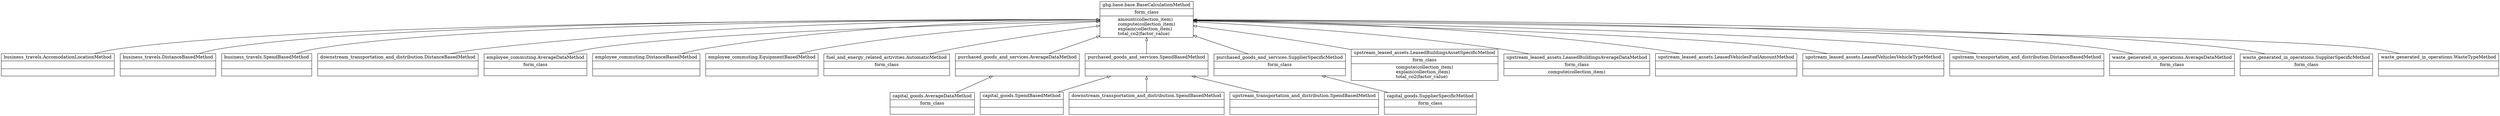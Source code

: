 digraph "classes" {
rankdir=BT
charset="utf-8"
"ghg.base.base.BaseCalculationMethod" [color="black", fontcolor="black", label=<{ghg.base.base.BaseCalculationMethod|form_class<br ALIGN="LEFT"/>|amount(collection_item)<br ALIGN="LEFT"/>compute(collection_item)<br ALIGN="LEFT"/>explain(collection_item)<br ALIGN="LEFT"/>total_co2(factor_value)<br ALIGN="LEFT"/>}>, shape="record", style="solid"];
"business_travels.AccomodationLocationMethod" [color="black", fontcolor="black", label=<{business_travels.AccomodationLocationMethod|<br ALIGN="LEFT"/>|}>, shape="record", style="solid"];
"business_travels.DistanceBasedMethod" [color="black", fontcolor="black", label=<{business_travels.DistanceBasedMethod|<br ALIGN="LEFT"/>|}>, shape="record", style="solid"];
"business_travels.SpendBasedMethod" [color="black", fontcolor="black", label=<{business_travels.SpendBasedMethod|<br ALIGN="LEFT"/>|}>, shape="record", style="solid"];
"capital_goods.AverageDataMethod" [color="black", fontcolor="black", label=<{capital_goods.AverageDataMethod|form_class<br ALIGN="LEFT"/>|}>, shape="record", style="solid"];
"capital_goods.SpendBasedMethod" [color="black", fontcolor="black", label=<{capital_goods.SpendBasedMethod|<br ALIGN="LEFT"/>|}>, shape="record", style="solid"];
"capital_goods.SupplierSpecificMethod" [color="black", fontcolor="black", label=<{capital_goods.SupplierSpecificMethod|form_class<br ALIGN="LEFT"/>|}>, shape="record", style="solid"];
"downstream_transportation_and_distribution.DistanceBasedMethod" [color="black", fontcolor="black", label=<{downstream_transportation_and_distribution.DistanceBasedMethod|<br ALIGN="LEFT"/>|}>, shape="record", style="solid"];
"downstream_transportation_and_distribution.SpendBasedMethod" [color="black", fontcolor="black", label=<{downstream_transportation_and_distribution.SpendBasedMethod|<br ALIGN="LEFT"/>|}>, shape="record", style="solid"];
"employee_commuting.AverageDataMethod" [color="black", fontcolor="black", label=<{employee_commuting.AverageDataMethod|form_class<br ALIGN="LEFT"/>|}>, shape="record", style="solid"];
"employee_commuting.DistanceBasedMethod" [color="black", fontcolor="black", label=<{employee_commuting.DistanceBasedMethod|<br ALIGN="LEFT"/>|}>, shape="record", style="solid"];
"employee_commuting.EquipmentBasedMethod" [color="black", fontcolor="black", label=<{employee_commuting.EquipmentBasedMethod|<br ALIGN="LEFT"/>|}>, shape="record", style="solid"];
"fuel_and_energy_related_activities.AutomaticMethod" [color="black", fontcolor="black", label=<{fuel_and_energy_related_activities.AutomaticMethod|form_class<br ALIGN="LEFT"/>|}>, shape="record", style="solid"];
"purchased_goods_and_services.AverageDataMethod" [color="black", fontcolor="black", label=<{purchased_goods_and_services.AverageDataMethod|<br ALIGN="LEFT"/>|}>, shape="record", style="solid"];
"purchased_goods_and_services.SpendBasedMethod" [color="black", fontcolor="black", label=<{purchased_goods_and_services.SpendBasedMethod|<br ALIGN="LEFT"/>|}>, shape="record", style="solid"];
"purchased_goods_and_services.SupplierSpecificMethod" [color="black", fontcolor="black", label=<{purchased_goods_and_services.SupplierSpecificMethod|form_class<br ALIGN="LEFT"/>|}>, shape="record", style="solid"];
"upstream_leased_assets.LeasedBuildingsAssetSpecificMethod" [color="black", fontcolor="black", label=<{upstream_leased_assets.LeasedBuildingsAssetSpecificMethod|form_class<br ALIGN="LEFT"/>|compute(collection_item)<br ALIGN="LEFT"/>explain(collection_item)<br ALIGN="LEFT"/>total_co2(factor_value)<br ALIGN="LEFT"/>}>, shape="record", style="solid"];
"upstream_leased_assets.LeasedBuildingsAverageDataMethod" [color="black", fontcolor="black", label=<{upstream_leased_assets.LeasedBuildingsAverageDataMethod|form_class<br ALIGN="LEFT"/>|compute(collection_item)<br ALIGN="LEFT"/>}>, shape="record", style="solid"];
"upstream_leased_assets.LeasedVehiclesFuelAmountMethod" [color="black", fontcolor="black", label=<{upstream_leased_assets.LeasedVehiclesFuelAmountMethod|<br ALIGN="LEFT"/>|}>, shape="record", style="solid"];
"upstream_leased_assets.LeasedVehiclesVehicleTypeMethod" [color="black", fontcolor="black", label=<{upstream_leased_assets.LeasedVehiclesVehicleTypeMethod|<br ALIGN="LEFT"/>|}>, shape="record", style="solid"];
"upstream_transportation_and_distribution.DistanceBasedMethod" [color="black", fontcolor="black", label=<{upstream_transportation_and_distribution.DistanceBasedMethod|<br ALIGN="LEFT"/>|}>, shape="record", style="solid"];
"upstream_transportation_and_distribution.SpendBasedMethod" [color="black", fontcolor="black", label=<{upstream_transportation_and_distribution.SpendBasedMethod|<br ALIGN="LEFT"/>|}>, shape="record", style="solid"];
"waste_generated_in_operations.AverageDataMethod" [color="black", fontcolor="black", label=<{waste_generated_in_operations.AverageDataMethod|form_class<br ALIGN="LEFT"/>|}>, shape="record", style="solid"];
"waste_generated_in_operations.SupplierSpecificMethod" [color="black", fontcolor="black", label=<{waste_generated_in_operations.SupplierSpecificMethod|form_class<br ALIGN="LEFT"/>|}>, shape="record", style="solid"];
"waste_generated_in_operations.WasteTypeMethod" [color="black", fontcolor="black", label=<{waste_generated_in_operations.WasteTypeMethod|<br ALIGN="LEFT"/>|}>, shape="record", style="solid"];
"business_travels.AccomodationLocationMethod" -> "ghg.base.base.BaseCalculationMethod" [arrowhead="empty", arrowtail="none"];
"business_travels.DistanceBasedMethod" -> "ghg.base.base.BaseCalculationMethod" [arrowhead="empty", arrowtail="none"];
"business_travels.SpendBasedMethod" -> "ghg.base.base.BaseCalculationMethod" [arrowhead="empty", arrowtail="none"];
"capital_goods.AverageDataMethod" -> "purchased_goods_and_services.AverageDataMethod" [arrowhead="empty", arrowtail="none"];
"capital_goods.SpendBasedMethod" -> "purchased_goods_and_services.SpendBasedMethod" [arrowhead="empty", arrowtail="none"];
"capital_goods.SupplierSpecificMethod" -> "purchased_goods_and_services.SupplierSpecificMethod" [arrowhead="empty", arrowtail="none"];
"downstream_transportation_and_distribution.DistanceBasedMethod" -> "ghg.base.base.BaseCalculationMethod" [arrowhead="empty", arrowtail="none"];
"downstream_transportation_and_distribution.SpendBasedMethod" -> "purchased_goods_and_services.SpendBasedMethod" [arrowhead="empty", arrowtail="none"];
"employee_commuting.AverageDataMethod" -> "ghg.base.base.BaseCalculationMethod" [arrowhead="empty", arrowtail="none"];
"employee_commuting.DistanceBasedMethod" -> "ghg.base.base.BaseCalculationMethod" [arrowhead="empty", arrowtail="none"];
"employee_commuting.EquipmentBasedMethod" -> "ghg.base.base.BaseCalculationMethod" [arrowhead="empty", arrowtail="none"];
"fuel_and_energy_related_activities.AutomaticMethod" -> "ghg.base.base.BaseCalculationMethod" [arrowhead="empty", arrowtail="none"];
"purchased_goods_and_services.AverageDataMethod" -> "ghg.base.base.BaseCalculationMethod" [arrowhead="empty", arrowtail="none"];
"purchased_goods_and_services.SpendBasedMethod" -> "ghg.base.base.BaseCalculationMethod" [arrowhead="empty", arrowtail="none"];
"purchased_goods_and_services.SupplierSpecificMethod" -> "ghg.base.base.BaseCalculationMethod" [arrowhead="empty", arrowtail="none"];
"upstream_leased_assets.LeasedBuildingsAssetSpecificMethod" -> "ghg.base.base.BaseCalculationMethod" [arrowhead="empty", arrowtail="none"];
"upstream_leased_assets.LeasedBuildingsAverageDataMethod" -> "ghg.base.base.BaseCalculationMethod" [arrowhead="empty", arrowtail="none"];
"upstream_leased_assets.LeasedVehiclesFuelAmountMethod" -> "ghg.base.base.BaseCalculationMethod" [arrowhead="empty", arrowtail="none"];
"upstream_leased_assets.LeasedVehiclesVehicleTypeMethod" -> "ghg.base.base.BaseCalculationMethod" [arrowhead="empty", arrowtail="none"];
"upstream_transportation_and_distribution.DistanceBasedMethod" -> "ghg.base.base.BaseCalculationMethod" [arrowhead="empty", arrowtail="none"];
"upstream_transportation_and_distribution.SpendBasedMethod" -> "purchased_goods_and_services.SpendBasedMethod" [arrowhead="empty", arrowtail="none"];
"waste_generated_in_operations.AverageDataMethod" -> "ghg.base.base.BaseCalculationMethod" [arrowhead="empty", arrowtail="none"];
"waste_generated_in_operations.SupplierSpecificMethod" -> "ghg.base.base.BaseCalculationMethod" [arrowhead="empty", arrowtail="none"];
"waste_generated_in_operations.WasteTypeMethod" -> "ghg.base.base.BaseCalculationMethod" [arrowhead="empty", arrowtail="none"];
}
